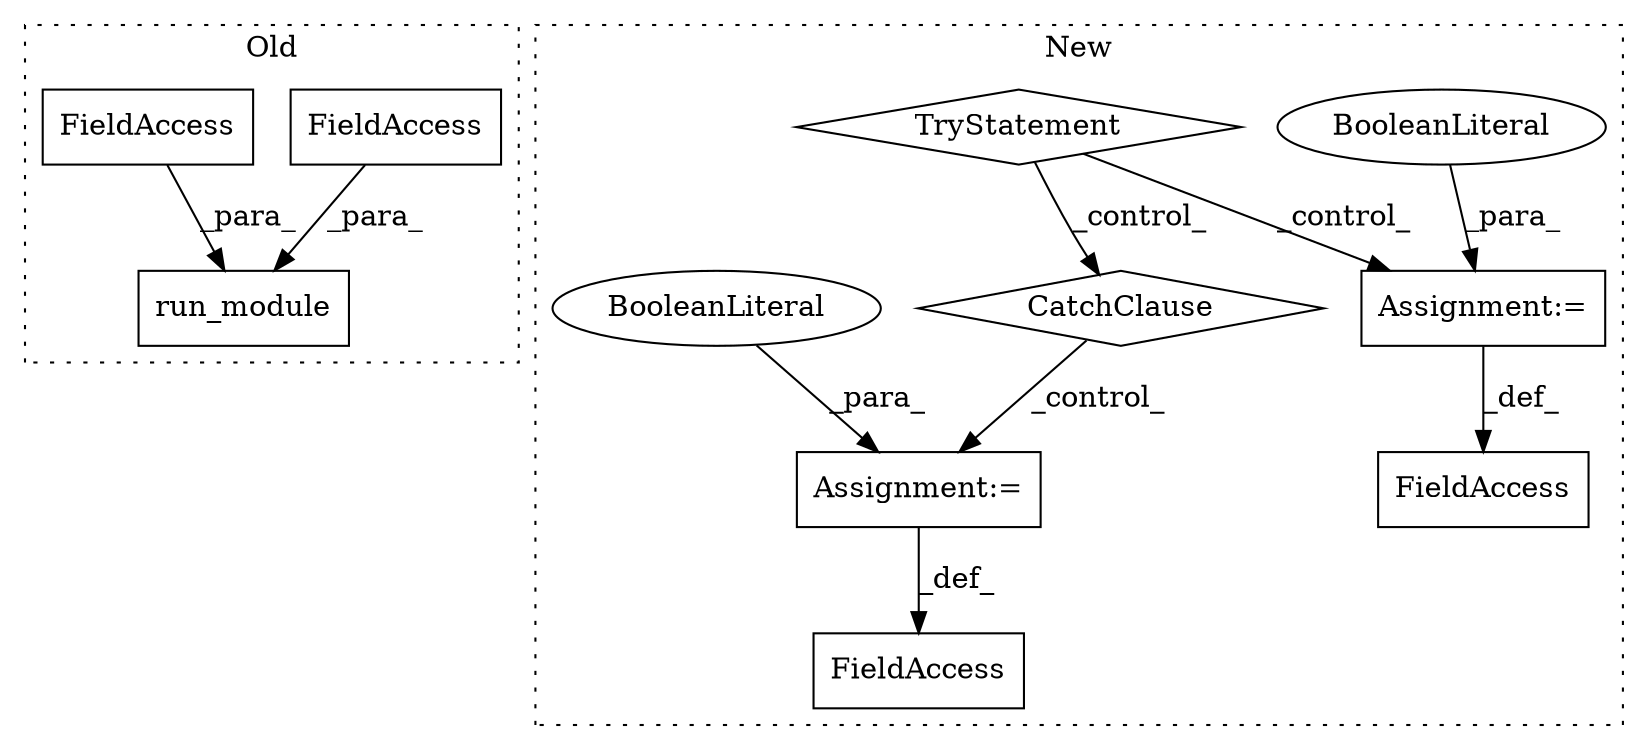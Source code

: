 digraph G {
subgraph cluster0 {
1 [label="run_module" a="32" s="2133,2161" l="11,1" shape="box"];
3 [label="FieldAccess" a="22" s="2144" l="8" shape="box"];
4 [label="FieldAccess" a="22" s="2153" l="8" shape="box"];
label = "Old";
style="dotted";
}
subgraph cluster1 {
2 [label="TryStatement" a="54" s="285" l="4" shape="diamond"];
5 [label="CatchClause" a="12" s="325,359" l="11,2" shape="diamond"];
6 [label="Assignment:=" a="7" s="311" l="1" shape="box"];
7 [label="FieldAccess" a="22" s="297" l="14" shape="box"];
8 [label="BooleanLiteral" a="9" s="312" l="4" shape="ellipse"];
9 [label="Assignment:=" a="7" s="383" l="1" shape="box"];
10 [label="FieldAccess" a="22" s="369" l="14" shape="box"];
11 [label="BooleanLiteral" a="9" s="384" l="5" shape="ellipse"];
label = "New";
style="dotted";
}
2 -> 6 [label="_control_"];
2 -> 5 [label="_control_"];
3 -> 1 [label="_para_"];
4 -> 1 [label="_para_"];
5 -> 9 [label="_control_"];
6 -> 7 [label="_def_"];
8 -> 6 [label="_para_"];
9 -> 10 [label="_def_"];
11 -> 9 [label="_para_"];
}